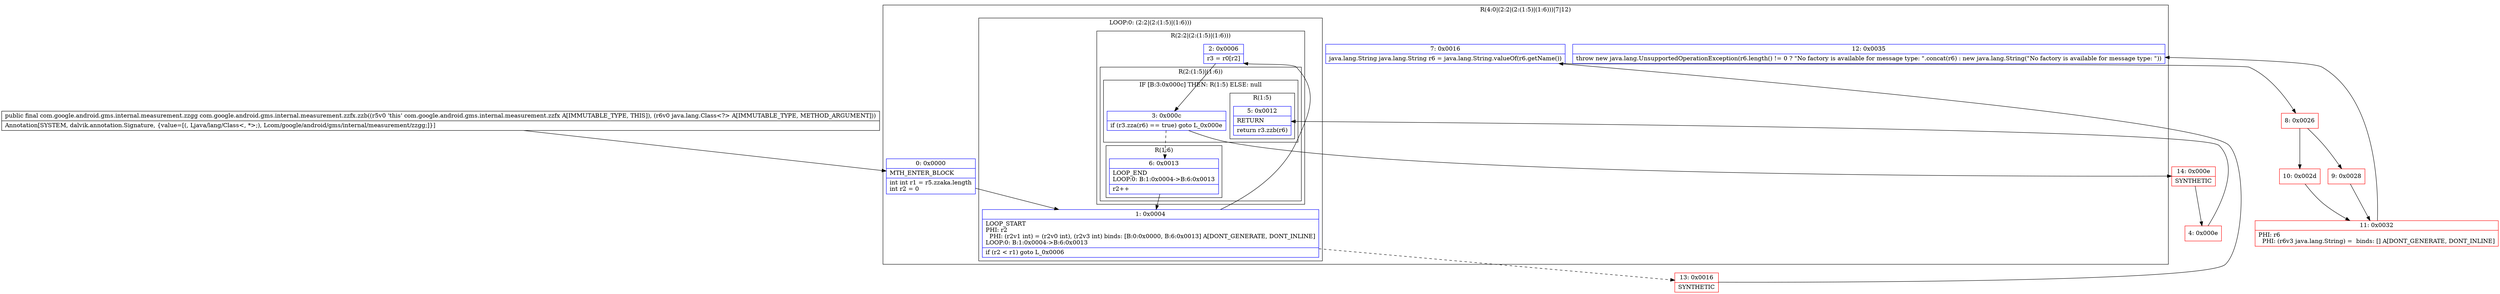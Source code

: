 digraph "CFG forcom.google.android.gms.internal.measurement.zzfx.zzb(Ljava\/lang\/Class;)Lcom\/google\/android\/gms\/internal\/measurement\/zzgg;" {
subgraph cluster_Region_802399614 {
label = "R(4:0|(2:2|(2:(1:5)|(1:6)))|7|12)";
node [shape=record,color=blue];
Node_0 [shape=record,label="{0\:\ 0x0000|MTH_ENTER_BLOCK\l|int int r1 = r5.zzaka.length\lint r2 = 0\l}"];
subgraph cluster_LoopRegion_2069385933 {
label = "LOOP:0: (2:2|(2:(1:5)|(1:6)))";
node [shape=record,color=blue];
Node_1 [shape=record,label="{1\:\ 0x0004|LOOP_START\lPHI: r2 \l  PHI: (r2v1 int) = (r2v0 int), (r2v3 int) binds: [B:0:0x0000, B:6:0x0013] A[DONT_GENERATE, DONT_INLINE]\lLOOP:0: B:1:0x0004\-\>B:6:0x0013\l|if (r2 \< r1) goto L_0x0006\l}"];
subgraph cluster_Region_655881055 {
label = "R(2:2|(2:(1:5)|(1:6)))";
node [shape=record,color=blue];
Node_2 [shape=record,label="{2\:\ 0x0006|r3 = r0[r2]\l}"];
subgraph cluster_Region_766060819 {
label = "R(2:(1:5)|(1:6))";
node [shape=record,color=blue];
subgraph cluster_IfRegion_1559706629 {
label = "IF [B:3:0x000c] THEN: R(1:5) ELSE: null";
node [shape=record,color=blue];
Node_3 [shape=record,label="{3\:\ 0x000c|if (r3.zza(r6) == true) goto L_0x000e\l}"];
subgraph cluster_Region_948890427 {
label = "R(1:5)";
node [shape=record,color=blue];
Node_5 [shape=record,label="{5\:\ 0x0012|RETURN\l|return r3.zzb(r6)\l}"];
}
}
subgraph cluster_Region_766743913 {
label = "R(1:6)";
node [shape=record,color=blue];
Node_6 [shape=record,label="{6\:\ 0x0013|LOOP_END\lLOOP:0: B:1:0x0004\-\>B:6:0x0013\l|r2++\l}"];
}
}
}
}
Node_7 [shape=record,label="{7\:\ 0x0016|java.lang.String java.lang.String r6 = java.lang.String.valueOf(r6.getName())\l}"];
Node_12 [shape=record,label="{12\:\ 0x0035|throw new java.lang.UnsupportedOperationException(r6.length() != 0 ? \"No factory is available for message type: \".concat(r6) : new java.lang.String(\"No factory is available for message type: \"))\l}"];
}
Node_4 [shape=record,color=red,label="{4\:\ 0x000e}"];
Node_8 [shape=record,color=red,label="{8\:\ 0x0026}"];
Node_9 [shape=record,color=red,label="{9\:\ 0x0028}"];
Node_10 [shape=record,color=red,label="{10\:\ 0x002d}"];
Node_11 [shape=record,color=red,label="{11\:\ 0x0032|PHI: r6 \l  PHI: (r6v3 java.lang.String) =  binds: [] A[DONT_GENERATE, DONT_INLINE]\l}"];
Node_13 [shape=record,color=red,label="{13\:\ 0x0016|SYNTHETIC\l}"];
Node_14 [shape=record,color=red,label="{14\:\ 0x000e|SYNTHETIC\l}"];
MethodNode[shape=record,label="{public final com.google.android.gms.internal.measurement.zzgg com.google.android.gms.internal.measurement.zzfx.zzb((r5v0 'this' com.google.android.gms.internal.measurement.zzfx A[IMMUTABLE_TYPE, THIS]), (r6v0 java.lang.Class\<?\> A[IMMUTABLE_TYPE, METHOD_ARGUMENT]))  | Annotation[SYSTEM, dalvik.annotation.Signature, \{value=[(, Ljava\/lang\/Class\<, *\>;), Lcom\/google\/android\/gms\/internal\/measurement\/zzgg;]\}]\l}"];
MethodNode -> Node_0;
Node_0 -> Node_1;
Node_1 -> Node_2;
Node_1 -> Node_13[style=dashed];
Node_2 -> Node_3;
Node_3 -> Node_6[style=dashed];
Node_3 -> Node_14;
Node_6 -> Node_1;
Node_7 -> Node_8;
Node_4 -> Node_5;
Node_8 -> Node_9;
Node_8 -> Node_10;
Node_9 -> Node_11;
Node_10 -> Node_11;
Node_11 -> Node_12;
Node_13 -> Node_7;
Node_14 -> Node_4;
}

